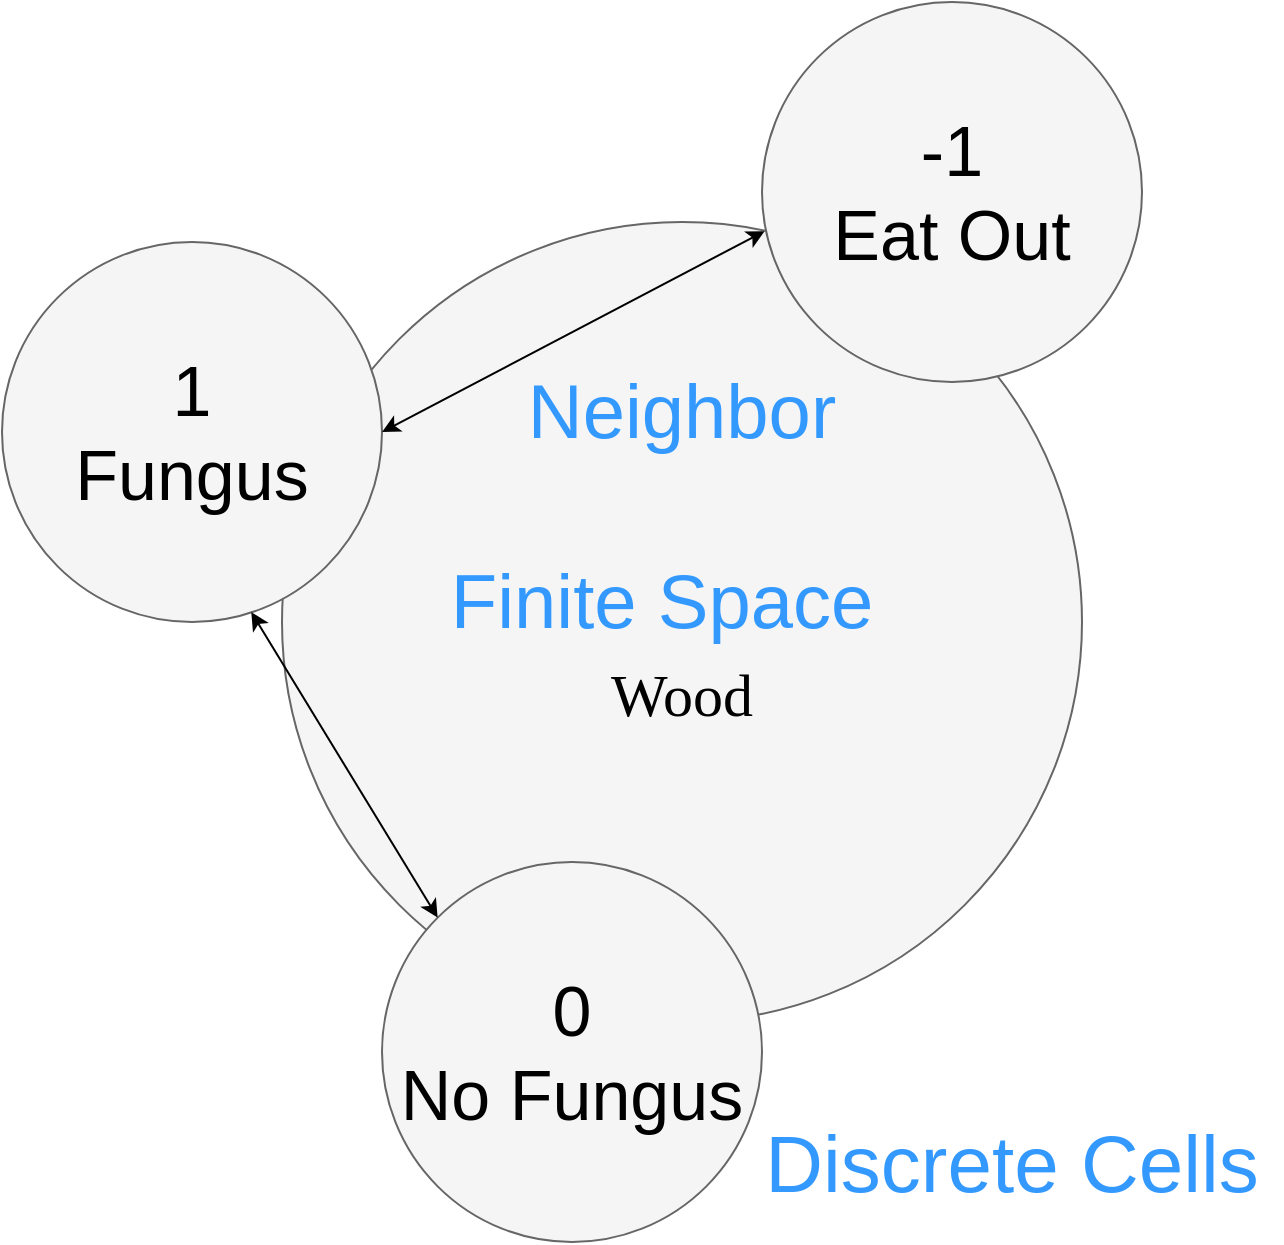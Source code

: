 <mxfile version="14.1.8" type="device"><diagram name="Page-1" id="dd472eb7-4b8b-5cd9-a60b-b15522922e76"><mxGraphModel dx="1097" dy="746" grid="1" gridSize="10" guides="1" tooltips="1" connect="1" arrows="1" fold="1" page="1" pageScale="1" pageWidth="1100" pageHeight="850" background="#ffffff" math="0" shadow="0"><root><mxCell id="0"/><mxCell id="1" parent="0"/><mxCell id="374e34682ed331ee-1" value="&lt;font color=&quot;#000000&quot; style=&quot;font-size: 30px&quot;&gt;&lt;br&gt;&lt;br&gt;Wood&lt;/font&gt;" style="ellipse;whiteSpace=wrap;html=1;rounded=0;shadow=0;dashed=0;comic=0;fontFamily=Verdana;fontSize=22;fontColor=#0069D1;fillColor=#f5f5f5;strokeColor=#666666;" parent="1" vertex="1"><mxGeometry x="330" y="180" width="400" height="400" as="geometry"/></mxCell><mxCell id="45236fa5f4b8e91a-1" value="&lt;font face=&quot;Helvetica&quot; style=&quot;font-size: 35px&quot;&gt;&lt;font color=&quot;#000000&quot; style=&quot;font-size: 35px&quot;&gt;-1&lt;br&gt;Eat Out&lt;/font&gt;&lt;br&gt;&lt;/font&gt;" style="ellipse;whiteSpace=wrap;html=1;rounded=0;shadow=0;dashed=0;comic=0;fontFamily=Verdana;fontSize=22;fontColor=#0069D1;fillColor=#f5f5f5;strokeColor=#666666;" parent="1" vertex="1"><mxGeometry x="570" y="70" width="190" height="190" as="geometry"/></mxCell><mxCell id="45236fa5f4b8e91a-4" value="&lt;font style=&quot;font-size: 35px&quot; color=&quot;#000000&quot; face=&quot;Helvetica&quot;&gt;0&lt;br&gt;No Fungus&lt;/font&gt;" style="ellipse;whiteSpace=wrap;html=1;rounded=0;shadow=0;dashed=0;comic=0;fontFamily=Verdana;fontSize=22;fontColor=#0069D1;fillColor=#f5f5f5;strokeColor=#666666;" parent="1" vertex="1"><mxGeometry x="380" y="500" width="190" height="190" as="geometry"/></mxCell><mxCell id="45236fa5f4b8e91a-5" value="&lt;font style=&quot;font-size: 35px&quot; color=&quot;#000000&quot; face=&quot;Helvetica&quot;&gt;1&lt;br&gt;Fungus&lt;/font&gt;" style="ellipse;whiteSpace=wrap;html=1;rounded=0;shadow=0;dashed=0;comic=0;fontFamily=Verdana;fontSize=22;fontColor=#0069D1;fillColor=#f5f5f5;strokeColor=#666666;" parent="1" vertex="1"><mxGeometry x="190" y="190" width="190" height="190" as="geometry"/></mxCell><mxCell id="YlivpSeSO4YlDk0hahVo-1" value="" style="endArrow=classic;startArrow=classic;html=1;entryX=0.007;entryY=0.603;entryDx=0;entryDy=0;exitX=1;exitY=0.5;exitDx=0;exitDy=0;entryPerimeter=0;" edge="1" parent="1" source="45236fa5f4b8e91a-5" target="45236fa5f4b8e91a-1"><mxGeometry width="50" height="50" relative="1" as="geometry"><mxPoint x="520" y="430" as="sourcePoint"/><mxPoint x="570" y="380" as="targetPoint"/></mxGeometry></mxCell><mxCell id="YlivpSeSO4YlDk0hahVo-2" value="" style="endArrow=classic;startArrow=classic;html=1;entryX=0.656;entryY=0.974;entryDx=0;entryDy=0;exitX=0;exitY=0;exitDx=0;exitDy=0;entryPerimeter=0;" edge="1" parent="1" source="45236fa5f4b8e91a-4" target="45236fa5f4b8e91a-5"><mxGeometry width="50" height="50" relative="1" as="geometry"><mxPoint x="520" y="430" as="sourcePoint"/><mxPoint x="570" y="380" as="targetPoint"/></mxGeometry></mxCell><mxCell id="YlivpSeSO4YlDk0hahVo-3" value="&lt;font style=&quot;font-size: 38px&quot; color=&quot;#3399ff&quot;&gt;Finite Space&lt;/font&gt;" style="text;html=1;strokeColor=none;fillColor=none;align=center;verticalAlign=middle;whiteSpace=wrap;rounded=0;" vertex="1" parent="1"><mxGeometry x="400" y="350" width="240" height="40" as="geometry"/></mxCell><mxCell id="YlivpSeSO4YlDk0hahVo-4" value="&lt;font style=&quot;font-size: 38px&quot; color=&quot;#3399ff&quot;&gt;Neighbor&lt;/font&gt;" style="text;html=1;strokeColor=none;fillColor=none;align=center;verticalAlign=middle;whiteSpace=wrap;rounded=0;" vertex="1" parent="1"><mxGeometry x="410" y="240" width="240" height="70" as="geometry"/></mxCell><mxCell id="YlivpSeSO4YlDk0hahVo-6" value="&lt;font style=&quot;font-size: 40px&quot; color=&quot;#3399ff&quot;&gt;Discrete Cells&lt;/font&gt;" style="text;html=1;strokeColor=none;fillColor=none;align=center;verticalAlign=middle;whiteSpace=wrap;rounded=0;" vertex="1" parent="1"><mxGeometry x="560" y="620" width="270" height="60" as="geometry"/></mxCell></root></mxGraphModel></diagram></mxfile>